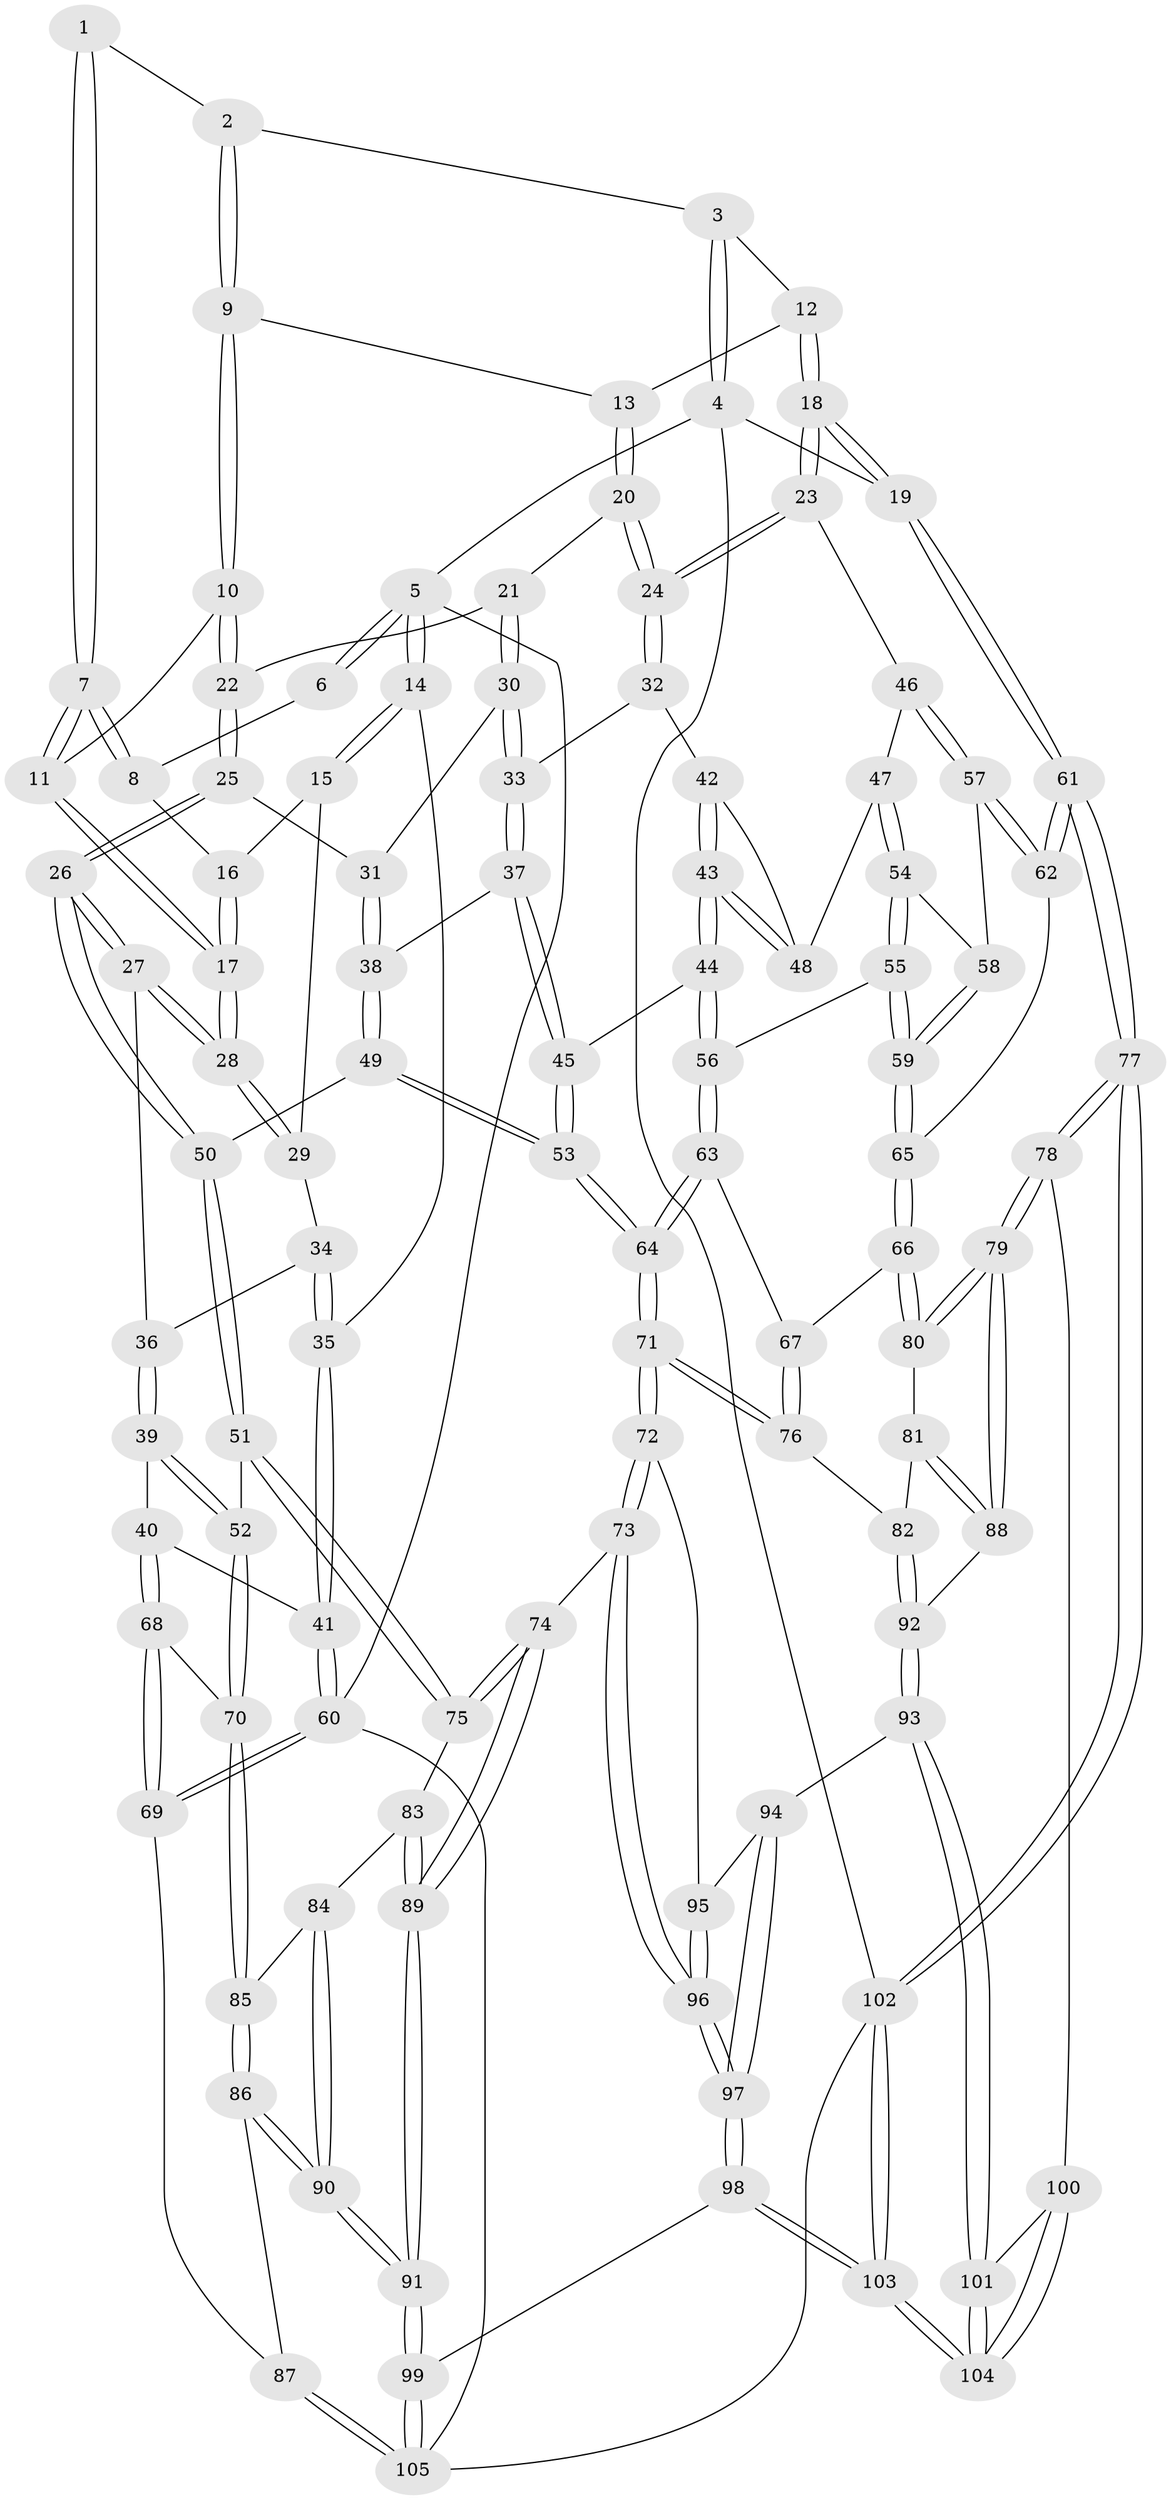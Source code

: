 // Generated by graph-tools (version 1.1) at 2025/27/03/09/25 03:27:12]
// undirected, 105 vertices, 259 edges
graph export_dot {
graph [start="1"]
  node [color=gray90,style=filled];
  1 [pos="+0.5819342676224113+0"];
  2 [pos="+0.70051629156706+0"];
  3 [pos="+0.8915889609388182+0"];
  4 [pos="+1+0"];
  5 [pos="+0+0"];
  6 [pos="+0.49554731468947455+0"];
  7 [pos="+0.5408815003656278+0.11978081553151095"];
  8 [pos="+0.42045633779414265+0.07051726911691993"];
  9 [pos="+0.7103478931363989+0.017395057358454365"];
  10 [pos="+0.6045536919963583+0.16722789686923187"];
  11 [pos="+0.5461435523861482+0.13403775984689872"];
  12 [pos="+0.8954497710878071+0.0908421630742944"];
  13 [pos="+0.7932362334100483+0.16044878681092584"];
  14 [pos="+0+0"];
  15 [pos="+0+0"];
  16 [pos="+0.35835292532981566+0.10129326782387284"];
  17 [pos="+0.39071385983324514+0.25512638482546357"];
  18 [pos="+1+0.30187174888367857"];
  19 [pos="+1+0.3013259254337511"];
  20 [pos="+0.7839560839576832+0.18443496780498653"];
  21 [pos="+0.715111160369727+0.23942625672856138"];
  22 [pos="+0.645066439185668+0.22447500554389105"];
  23 [pos="+1+0.31489940053321847"];
  24 [pos="+0.9908716283165683+0.32369005741860657"];
  25 [pos="+0.5149897062403433+0.371097597150998"];
  26 [pos="+0.4476236035569321+0.4216050829042138"];
  27 [pos="+0.40526469248986796+0.36312905620713065"];
  28 [pos="+0.37687599240799935+0.29729111608121533"];
  29 [pos="+0.3193884531349763+0.2795087896969523"];
  30 [pos="+0.7402893469002452+0.3162418006885735"];
  31 [pos="+0.6668459295378404+0.37294532244502326"];
  32 [pos="+0.8959115309046277+0.3642083053375311"];
  33 [pos="+0.7718370959365042+0.3562830170520176"];
  34 [pos="+0.15653628120955662+0.3112633208318533"];
  35 [pos="+0+0.1921003583958789"];
  36 [pos="+0.20285577219158382+0.40814371110481235"];
  37 [pos="+0.7426285398917751+0.4654434258869016"];
  38 [pos="+0.6687966225709375+0.45179077092823594"];
  39 [pos="+0.1658348323135472+0.5123522425892373"];
  40 [pos="+0.11729137820687112+0.5279434273748302"];
  41 [pos="+0+0.30849194572422933"];
  42 [pos="+0.8738057469257002+0.42781050197489545"];
  43 [pos="+0.8291420867215903+0.5022690415265001"];
  44 [pos="+0.8040740152041185+0.5294301757467363"];
  45 [pos="+0.7705805716051781+0.5243254972899971"];
  46 [pos="+0.9608934583009997+0.5001476312824943"];
  47 [pos="+0.9567883289208717+0.5012303276661781"];
  48 [pos="+0.9104254483654028+0.4862020398412957"];
  49 [pos="+0.5104188012882259+0.48283974580242023"];
  50 [pos="+0.45169709452476414+0.46524820909214376"];
  51 [pos="+0.4049662704459254+0.5464537699319603"];
  52 [pos="+0.3830656651990684+0.5509054475469953"];
  53 [pos="+0.686179963115969+0.6151123119038554"];
  54 [pos="+0.903016845168685+0.5380074343635338"];
  55 [pos="+0.8641796097605372+0.5524461895077899"];
  56 [pos="+0.817325391325973+0.5405644886330371"];
  57 [pos="+0.9635879809975736+0.5917791754099202"];
  58 [pos="+0.9229624172660619+0.5580066502958313"];
  59 [pos="+0.9192086533477098+0.6188392855486456"];
  60 [pos="+0+0.7872413928196582"];
  61 [pos="+1+0.795944742474097"];
  62 [pos="+0.9728618752151851+0.6370890214432886"];
  63 [pos="+0.8349526323997353+0.6362748088056516"];
  64 [pos="+0.6869440581674994+0.7097944989878836"];
  65 [pos="+0.9329155977718185+0.6360558814307364"];
  66 [pos="+0.877156728197443+0.6668658567479184"];
  67 [pos="+0.861980379376389+0.6576740155665003"];
  68 [pos="+0.10384356981952106+0.6520353685349359"];
  69 [pos="+0+0.7820225700574178"];
  70 [pos="+0.2170547375206056+0.698132452392951"];
  71 [pos="+0.6770900378280699+0.7588628641026034"];
  72 [pos="+0.6682610829024398+0.7649694174005423"];
  73 [pos="+0.5928585065121833+0.7926213531447325"];
  74 [pos="+0.5089044137339855+0.7564334675680998"];
  75 [pos="+0.4563217575940271+0.7202488056249488"];
  76 [pos="+0.6815998558258956+0.7599452535468473"];
  77 [pos="+1+0.8061993555692545"];
  78 [pos="+1+0.8281440721113639"];
  79 [pos="+1+0.8249694497662121"];
  80 [pos="+0.8643196880470635+0.7376326383314328"];
  81 [pos="+0.7794694416110023+0.7621770054171441"];
  82 [pos="+0.7087375274670772+0.7675059034820052"];
  83 [pos="+0.38213733257311205+0.7715220639998248"];
  84 [pos="+0.31882889927384733+0.8072631773661963"];
  85 [pos="+0.21835965853352984+0.7018478320318294"];
  86 [pos="+0.1466819806583454+0.8750740125630394"];
  87 [pos="+0.09503462934374532+0.8728775821750366"];
  88 [pos="+0.896897023701423+0.8575125351645357"];
  89 [pos="+0.41567408592152094+0.9210344637767713"];
  90 [pos="+0.26479502846368563+0.9182432653609651"];
  91 [pos="+0.35169510245230884+1"];
  92 [pos="+0.8326250796863736+0.89819516250815"];
  93 [pos="+0.8235179621094797+0.9420901901315909"];
  94 [pos="+0.7614952367899507+0.9446638015475814"];
  95 [pos="+0.7229015657107137+0.9019980301971284"];
  96 [pos="+0.5344619922079857+1"];
  97 [pos="+0.5326255788584034+1"];
  98 [pos="+0.5318921875940205+1"];
  99 [pos="+0.39589030817446774+1"];
  100 [pos="+0.9540859486853043+0.910405433138869"];
  101 [pos="+0.8418667393459756+0.9763096894415633"];
  102 [pos="+1+1"];
  103 [pos="+0.8962755302653727+1"];
  104 [pos="+0.8676422576672728+1"];
  105 [pos="+0+1"];
  1 -- 2;
  1 -- 7;
  1 -- 7;
  2 -- 3;
  2 -- 9;
  2 -- 9;
  3 -- 4;
  3 -- 4;
  3 -- 12;
  4 -- 5;
  4 -- 19;
  4 -- 102;
  5 -- 6;
  5 -- 6;
  5 -- 14;
  5 -- 14;
  5 -- 60;
  6 -- 8;
  7 -- 8;
  7 -- 8;
  7 -- 11;
  7 -- 11;
  8 -- 16;
  9 -- 10;
  9 -- 10;
  9 -- 13;
  10 -- 11;
  10 -- 22;
  10 -- 22;
  11 -- 17;
  11 -- 17;
  12 -- 13;
  12 -- 18;
  12 -- 18;
  13 -- 20;
  13 -- 20;
  14 -- 15;
  14 -- 15;
  14 -- 35;
  15 -- 16;
  15 -- 29;
  16 -- 17;
  16 -- 17;
  17 -- 28;
  17 -- 28;
  18 -- 19;
  18 -- 19;
  18 -- 23;
  18 -- 23;
  19 -- 61;
  19 -- 61;
  20 -- 21;
  20 -- 24;
  20 -- 24;
  21 -- 22;
  21 -- 30;
  21 -- 30;
  22 -- 25;
  22 -- 25;
  23 -- 24;
  23 -- 24;
  23 -- 46;
  24 -- 32;
  24 -- 32;
  25 -- 26;
  25 -- 26;
  25 -- 31;
  26 -- 27;
  26 -- 27;
  26 -- 50;
  26 -- 50;
  27 -- 28;
  27 -- 28;
  27 -- 36;
  28 -- 29;
  28 -- 29;
  29 -- 34;
  30 -- 31;
  30 -- 33;
  30 -- 33;
  31 -- 38;
  31 -- 38;
  32 -- 33;
  32 -- 42;
  33 -- 37;
  33 -- 37;
  34 -- 35;
  34 -- 35;
  34 -- 36;
  35 -- 41;
  35 -- 41;
  36 -- 39;
  36 -- 39;
  37 -- 38;
  37 -- 45;
  37 -- 45;
  38 -- 49;
  38 -- 49;
  39 -- 40;
  39 -- 52;
  39 -- 52;
  40 -- 41;
  40 -- 68;
  40 -- 68;
  41 -- 60;
  41 -- 60;
  42 -- 43;
  42 -- 43;
  42 -- 48;
  43 -- 44;
  43 -- 44;
  43 -- 48;
  43 -- 48;
  44 -- 45;
  44 -- 56;
  44 -- 56;
  45 -- 53;
  45 -- 53;
  46 -- 47;
  46 -- 57;
  46 -- 57;
  47 -- 48;
  47 -- 54;
  47 -- 54;
  49 -- 50;
  49 -- 53;
  49 -- 53;
  50 -- 51;
  50 -- 51;
  51 -- 52;
  51 -- 75;
  51 -- 75;
  52 -- 70;
  52 -- 70;
  53 -- 64;
  53 -- 64;
  54 -- 55;
  54 -- 55;
  54 -- 58;
  55 -- 56;
  55 -- 59;
  55 -- 59;
  56 -- 63;
  56 -- 63;
  57 -- 58;
  57 -- 62;
  57 -- 62;
  58 -- 59;
  58 -- 59;
  59 -- 65;
  59 -- 65;
  60 -- 69;
  60 -- 69;
  60 -- 105;
  61 -- 62;
  61 -- 62;
  61 -- 77;
  61 -- 77;
  62 -- 65;
  63 -- 64;
  63 -- 64;
  63 -- 67;
  64 -- 71;
  64 -- 71;
  65 -- 66;
  65 -- 66;
  66 -- 67;
  66 -- 80;
  66 -- 80;
  67 -- 76;
  67 -- 76;
  68 -- 69;
  68 -- 69;
  68 -- 70;
  69 -- 87;
  70 -- 85;
  70 -- 85;
  71 -- 72;
  71 -- 72;
  71 -- 76;
  71 -- 76;
  72 -- 73;
  72 -- 73;
  72 -- 95;
  73 -- 74;
  73 -- 96;
  73 -- 96;
  74 -- 75;
  74 -- 75;
  74 -- 89;
  74 -- 89;
  75 -- 83;
  76 -- 82;
  77 -- 78;
  77 -- 78;
  77 -- 102;
  77 -- 102;
  78 -- 79;
  78 -- 79;
  78 -- 100;
  79 -- 80;
  79 -- 80;
  79 -- 88;
  79 -- 88;
  80 -- 81;
  81 -- 82;
  81 -- 88;
  81 -- 88;
  82 -- 92;
  82 -- 92;
  83 -- 84;
  83 -- 89;
  83 -- 89;
  84 -- 85;
  84 -- 90;
  84 -- 90;
  85 -- 86;
  85 -- 86;
  86 -- 87;
  86 -- 90;
  86 -- 90;
  87 -- 105;
  87 -- 105;
  88 -- 92;
  89 -- 91;
  89 -- 91;
  90 -- 91;
  90 -- 91;
  91 -- 99;
  91 -- 99;
  92 -- 93;
  92 -- 93;
  93 -- 94;
  93 -- 101;
  93 -- 101;
  94 -- 95;
  94 -- 97;
  94 -- 97;
  95 -- 96;
  95 -- 96;
  96 -- 97;
  96 -- 97;
  97 -- 98;
  97 -- 98;
  98 -- 99;
  98 -- 103;
  98 -- 103;
  99 -- 105;
  99 -- 105;
  100 -- 101;
  100 -- 104;
  100 -- 104;
  101 -- 104;
  101 -- 104;
  102 -- 103;
  102 -- 103;
  102 -- 105;
  103 -- 104;
  103 -- 104;
}
